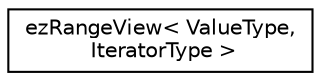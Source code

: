 digraph "Graphical Class Hierarchy"
{
 // LATEX_PDF_SIZE
  edge [fontname="Helvetica",fontsize="10",labelfontname="Helvetica",labelfontsize="10"];
  node [fontname="Helvetica",fontsize="10",shape=record];
  rankdir="LR";
  Node0 [label="ezRangeView\< ValueType,\l IteratorType \>",height=0.2,width=0.4,color="black", fillcolor="white", style="filled",URL="$d4/daf/classez_range_view.htm",tooltip="This class uses delegates to define a range of values that can be enumerated using a forward iterator..."];
}
